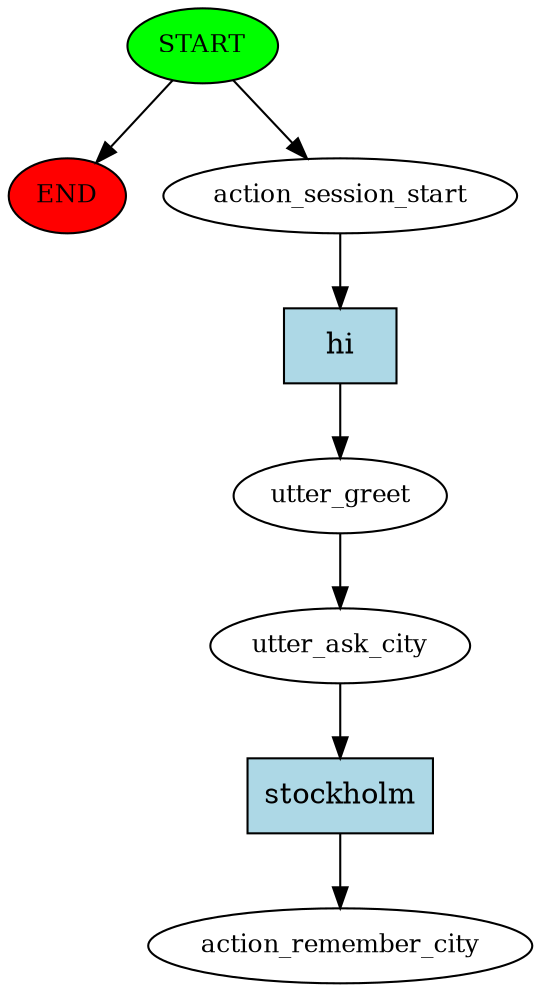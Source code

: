digraph  {
0 [class="start active", fillcolor=green, fontsize=12, label=START, style=filled];
"-1" [class=end, fillcolor=red, fontsize=12, label=END, style=filled];
1 [class=active, fontsize=12, label=action_session_start];
2 [class=active, fontsize=12, label=utter_greet];
3 [class=active, fontsize=12, label=utter_ask_city];
4 [class="dashed active", fontsize=12, label=action_remember_city];
5 [class="intent active", fillcolor=lightblue, label=hi, shape=rect, style=filled];
6 [class="intent active", fillcolor=lightblue, label=stockholm, shape=rect, style=filled];
0 -> "-1"  [class="", key=NONE, label=""];
0 -> 1  [class=active, key=NONE, label=""];
1 -> 5  [class=active, key=0];
2 -> 3  [class=active, key=NONE, label=""];
3 -> 6  [class=active, key=0];
5 -> 2  [class=active, key=0];
6 -> 4  [class=active, key=0];
}
